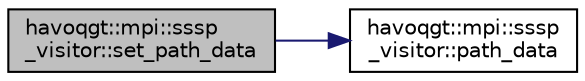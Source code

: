 digraph "havoqgt::mpi::sssp_visitor::set_path_data"
{
  edge [fontname="Helvetica",fontsize="10",labelfontname="Helvetica",labelfontsize="10"];
  node [fontname="Helvetica",fontsize="10",shape=record];
  rankdir="LR";
  Node1 [label="havoqgt::mpi::sssp\l_visitor::set_path_data",height=0.2,width=0.4,color="black", fillcolor="grey75", style="filled", fontcolor="black"];
  Node1 -> Node2 [color="midnightblue",fontsize="10",style="solid",fontname="Helvetica"];
  Node2 [label="havoqgt::mpi::sssp\l_visitor::path_data",height=0.2,width=0.4,color="black", fillcolor="white", style="filled",URL="$classhavoqgt_1_1mpi_1_1sssp__visitor.html#aaf83ef34588e0af0d2836feca2378a87"];
}
